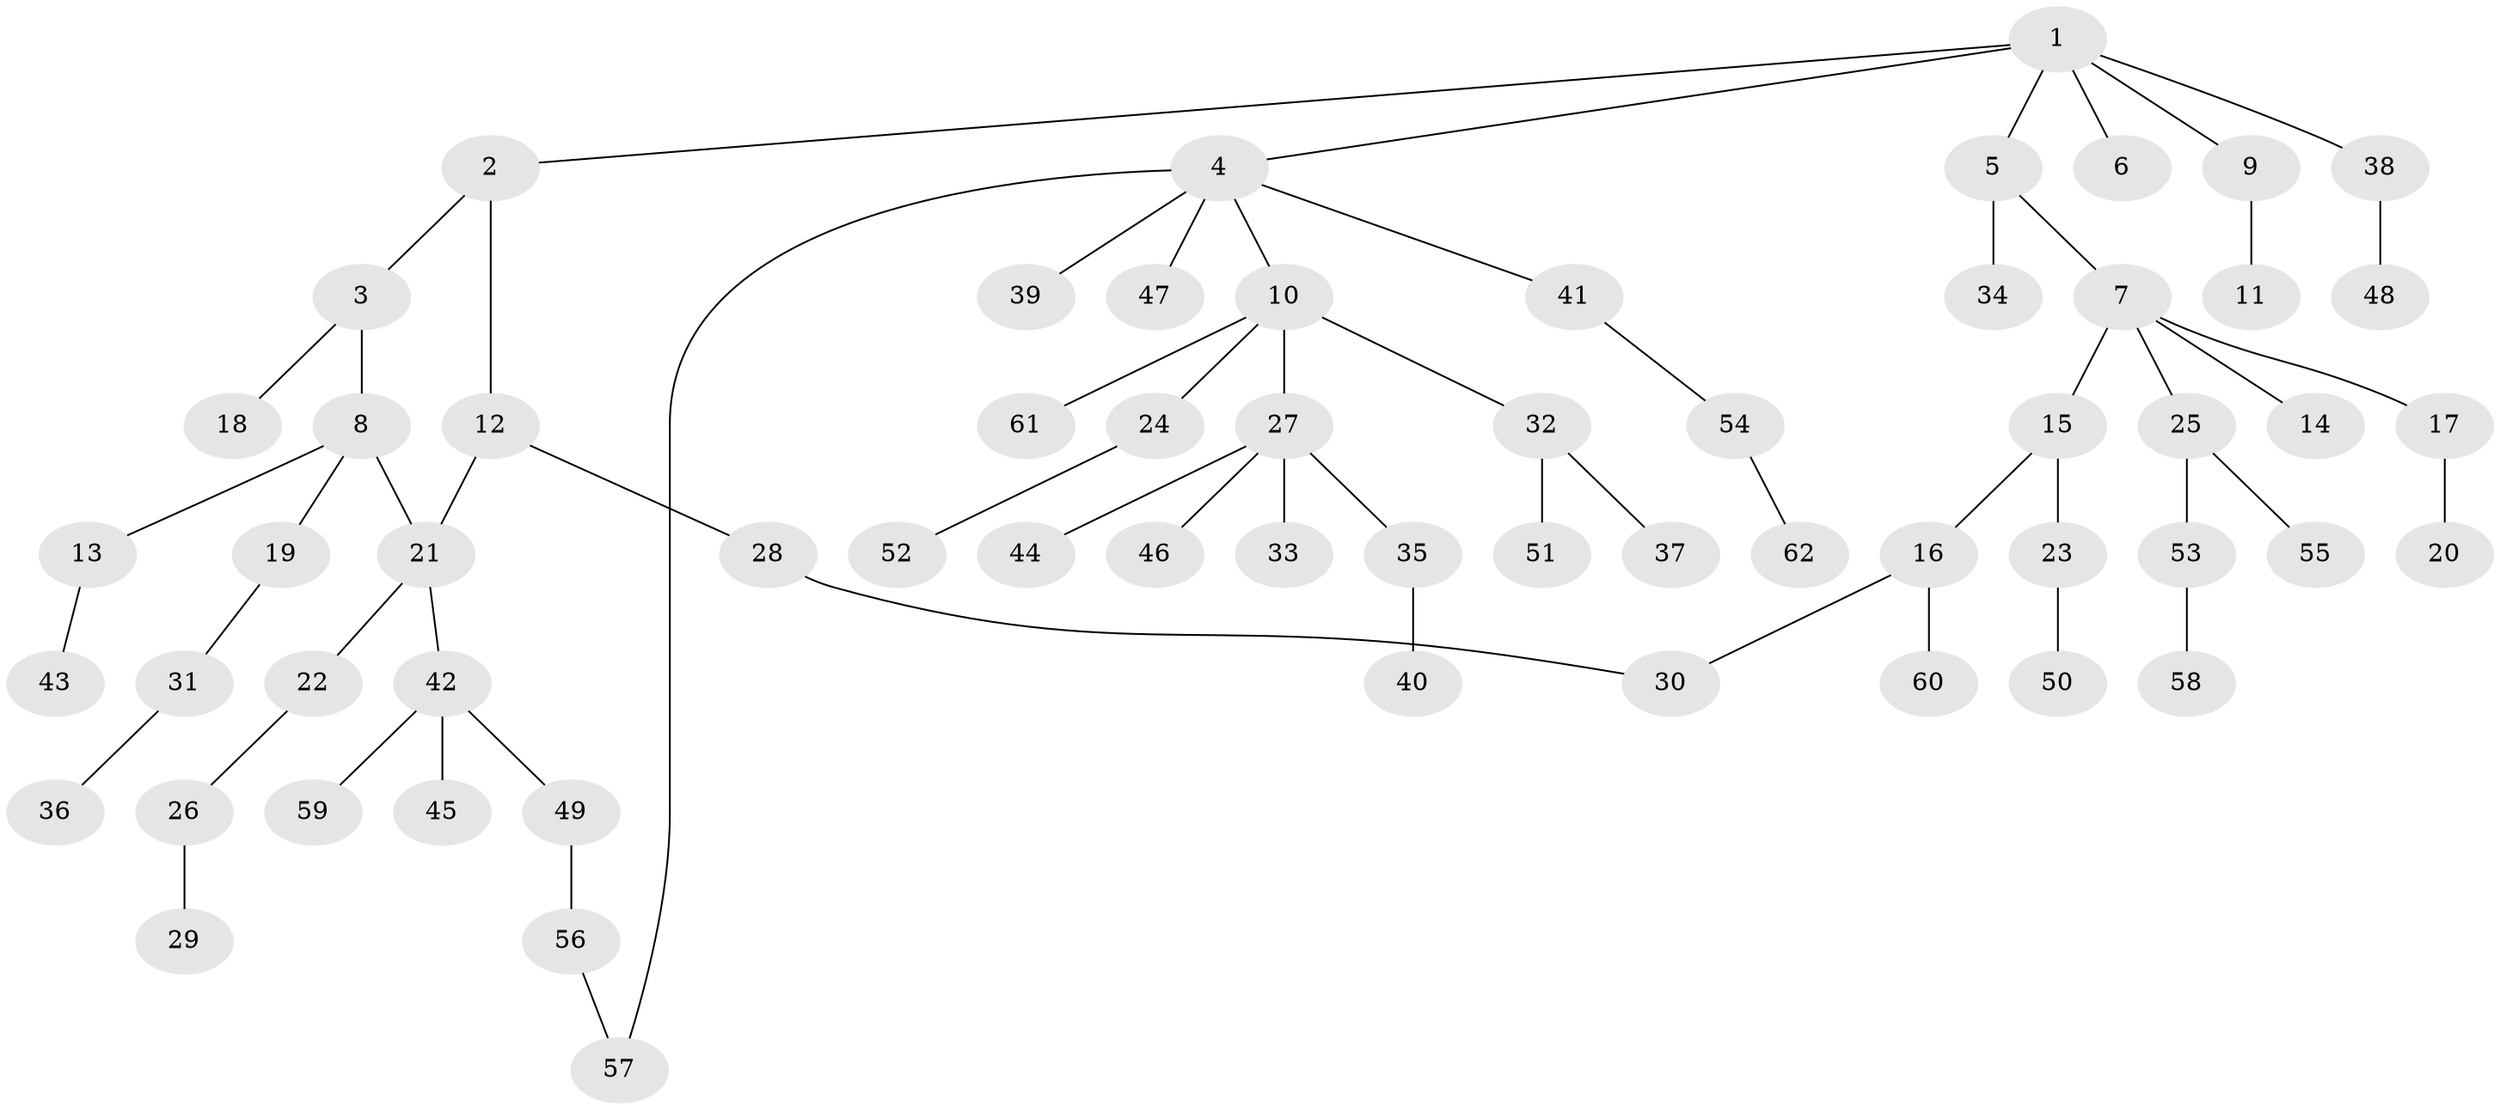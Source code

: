 // Generated by graph-tools (version 1.1) at 2025/49/03/09/25 03:49:23]
// undirected, 62 vertices, 64 edges
graph export_dot {
graph [start="1"]
  node [color=gray90,style=filled];
  1;
  2;
  3;
  4;
  5;
  6;
  7;
  8;
  9;
  10;
  11;
  12;
  13;
  14;
  15;
  16;
  17;
  18;
  19;
  20;
  21;
  22;
  23;
  24;
  25;
  26;
  27;
  28;
  29;
  30;
  31;
  32;
  33;
  34;
  35;
  36;
  37;
  38;
  39;
  40;
  41;
  42;
  43;
  44;
  45;
  46;
  47;
  48;
  49;
  50;
  51;
  52;
  53;
  54;
  55;
  56;
  57;
  58;
  59;
  60;
  61;
  62;
  1 -- 2;
  1 -- 4;
  1 -- 5;
  1 -- 6;
  1 -- 9;
  1 -- 38;
  2 -- 3;
  2 -- 12;
  3 -- 8;
  3 -- 18;
  4 -- 10;
  4 -- 39;
  4 -- 41;
  4 -- 47;
  4 -- 57;
  5 -- 7;
  5 -- 34;
  7 -- 14;
  7 -- 15;
  7 -- 17;
  7 -- 25;
  8 -- 13;
  8 -- 19;
  8 -- 21;
  9 -- 11;
  10 -- 24;
  10 -- 27;
  10 -- 32;
  10 -- 61;
  12 -- 21;
  12 -- 28;
  13 -- 43;
  15 -- 16;
  15 -- 23;
  16 -- 30;
  16 -- 60;
  17 -- 20;
  19 -- 31;
  21 -- 22;
  21 -- 42;
  22 -- 26;
  23 -- 50;
  24 -- 52;
  25 -- 53;
  25 -- 55;
  26 -- 29;
  27 -- 33;
  27 -- 35;
  27 -- 44;
  27 -- 46;
  28 -- 30;
  31 -- 36;
  32 -- 37;
  32 -- 51;
  35 -- 40;
  38 -- 48;
  41 -- 54;
  42 -- 45;
  42 -- 49;
  42 -- 59;
  49 -- 56;
  53 -- 58;
  54 -- 62;
  56 -- 57;
}
